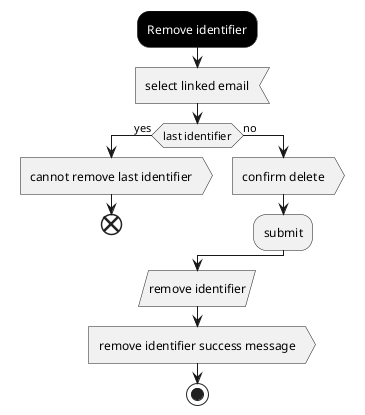 @startuml
  #000:<color:#FFF>Remove identifier</color>;
  :select linked email<
  if(last identifier) then (yes)
    :cannot remove last identifier>
    end
  else (no)
    :confirm delete>
    :submit;
  endif
  :remove identifier/
  :remove identifier success message>
  stop
@enduml